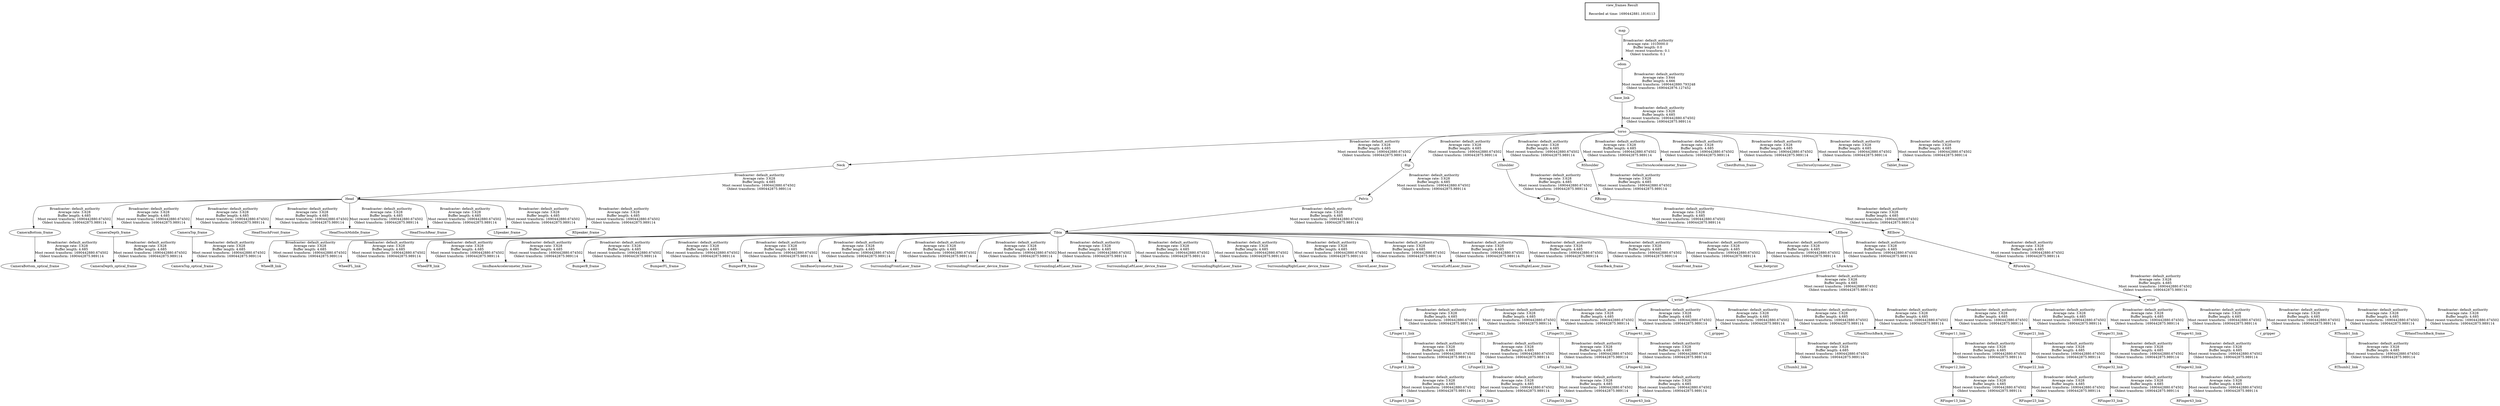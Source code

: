 digraph G {
"map" -> "odom"[label=" Broadcaster: default_authority\nAverage rate: 1010000.0\nBuffer length: 0.0\nMost recent transform: 0.1\nOldest transform: 0.1\n"];
"Neck" -> "Head"[label=" Broadcaster: default_authority\nAverage rate: 3.628\nBuffer length: 4.685\nMost recent transform: 1690442880.674502\nOldest transform: 1690442875.989114\n"];
"torso" -> "Neck"[label=" Broadcaster: default_authority\nAverage rate: 3.628\nBuffer length: 4.685\nMost recent transform: 1690442880.674502\nOldest transform: 1690442875.989114\n"];
"base_link" -> "torso"[label=" Broadcaster: default_authority\nAverage rate: 3.628\nBuffer length: 4.685\nMost recent transform: 1690442880.674502\nOldest transform: 1690442875.989114\n"];
"Hip" -> "Pelvis"[label=" Broadcaster: default_authority\nAverage rate: 3.628\nBuffer length: 4.685\nMost recent transform: 1690442880.674502\nOldest transform: 1690442875.989114\n"];
"torso" -> "Hip"[label=" Broadcaster: default_authority\nAverage rate: 3.628\nBuffer length: 4.685\nMost recent transform: 1690442880.674502\nOldest transform: 1690442875.989114\n"];
"Pelvis" -> "Tibia"[label=" Broadcaster: default_authority\nAverage rate: 3.628\nBuffer length: 4.685\nMost recent transform: 1690442880.674502\nOldest transform: 1690442875.989114\n"];
"LElbow" -> "LForeArm"[label=" Broadcaster: default_authority\nAverage rate: 3.628\nBuffer length: 4.685\nMost recent transform: 1690442880.674502\nOldest transform: 1690442875.989114\n"];
"LBicep" -> "LElbow"[label=" Broadcaster: default_authority\nAverage rate: 3.628\nBuffer length: 4.685\nMost recent transform: 1690442880.674502\nOldest transform: 1690442875.989114\n"];
"LShoulder" -> "LBicep"[label=" Broadcaster: default_authority\nAverage rate: 3.628\nBuffer length: 4.685\nMost recent transform: 1690442880.674502\nOldest transform: 1690442875.989114\n"];
"l_wrist" -> "LFinger11_link"[label=" Broadcaster: default_authority\nAverage rate: 3.628\nBuffer length: 4.685\nMost recent transform: 1690442880.674502\nOldest transform: 1690442875.989114\n"];
"LForeArm" -> "l_wrist"[label=" Broadcaster: default_authority\nAverage rate: 3.628\nBuffer length: 4.685\nMost recent transform: 1690442880.674502\nOldest transform: 1690442875.989114\n"];
"LFinger11_link" -> "LFinger12_link"[label=" Broadcaster: default_authority\nAverage rate: 3.628\nBuffer length: 4.685\nMost recent transform: 1690442880.674502\nOldest transform: 1690442875.989114\n"];
"LFinger12_link" -> "LFinger13_link"[label=" Broadcaster: default_authority\nAverage rate: 3.628\nBuffer length: 4.685\nMost recent transform: 1690442880.674502\nOldest transform: 1690442875.989114\n"];
"l_wrist" -> "LFinger21_link"[label=" Broadcaster: default_authority\nAverage rate: 3.628\nBuffer length: 4.685\nMost recent transform: 1690442880.674502\nOldest transform: 1690442875.989114\n"];
"LFinger21_link" -> "LFinger22_link"[label=" Broadcaster: default_authority\nAverage rate: 3.628\nBuffer length: 4.685\nMost recent transform: 1690442880.674502\nOldest transform: 1690442875.989114\n"];
"LFinger22_link" -> "LFinger23_link"[label=" Broadcaster: default_authority\nAverage rate: 3.628\nBuffer length: 4.685\nMost recent transform: 1690442880.674502\nOldest transform: 1690442875.989114\n"];
"l_wrist" -> "LFinger31_link"[label=" Broadcaster: default_authority\nAverage rate: 3.628\nBuffer length: 4.685\nMost recent transform: 1690442880.674502\nOldest transform: 1690442875.989114\n"];
"LFinger31_link" -> "LFinger32_link"[label=" Broadcaster: default_authority\nAverage rate: 3.628\nBuffer length: 4.685\nMost recent transform: 1690442880.674502\nOldest transform: 1690442875.989114\n"];
"LFinger32_link" -> "LFinger33_link"[label=" Broadcaster: default_authority\nAverage rate: 3.628\nBuffer length: 4.685\nMost recent transform: 1690442880.674502\nOldest transform: 1690442875.989114\n"];
"l_wrist" -> "LFinger41_link"[label=" Broadcaster: default_authority\nAverage rate: 3.628\nBuffer length: 4.685\nMost recent transform: 1690442880.674502\nOldest transform: 1690442875.989114\n"];
"LFinger41_link" -> "LFinger42_link"[label=" Broadcaster: default_authority\nAverage rate: 3.628\nBuffer length: 4.685\nMost recent transform: 1690442880.674502\nOldest transform: 1690442875.989114\n"];
"LFinger42_link" -> "LFinger43_link"[label=" Broadcaster: default_authority\nAverage rate: 3.628\nBuffer length: 4.685\nMost recent transform: 1690442880.674502\nOldest transform: 1690442875.989114\n"];
"l_wrist" -> "l_gripper"[label=" Broadcaster: default_authority\nAverage rate: 3.628\nBuffer length: 4.685\nMost recent transform: 1690442880.674502\nOldest transform: 1690442875.989114\n"];
"torso" -> "LShoulder"[label=" Broadcaster: default_authority\nAverage rate: 3.628\nBuffer length: 4.685\nMost recent transform: 1690442880.674502\nOldest transform: 1690442875.989114\n"];
"l_wrist" -> "LThumb1_link"[label=" Broadcaster: default_authority\nAverage rate: 3.628\nBuffer length: 4.685\nMost recent transform: 1690442880.674502\nOldest transform: 1690442875.989114\n"];
"LThumb1_link" -> "LThumb2_link"[label=" Broadcaster: default_authority\nAverage rate: 3.628\nBuffer length: 4.685\nMost recent transform: 1690442880.674502\nOldest transform: 1690442875.989114\n"];
"RElbow" -> "RForeArm"[label=" Broadcaster: default_authority\nAverage rate: 3.628\nBuffer length: 4.685\nMost recent transform: 1690442880.674502\nOldest transform: 1690442875.989114\n"];
"RBicep" -> "RElbow"[label=" Broadcaster: default_authority\nAverage rate: 3.628\nBuffer length: 4.685\nMost recent transform: 1690442880.674502\nOldest transform: 1690442875.989114\n"];
"RShoulder" -> "RBicep"[label=" Broadcaster: default_authority\nAverage rate: 3.628\nBuffer length: 4.685\nMost recent transform: 1690442880.674502\nOldest transform: 1690442875.989114\n"];
"r_wrist" -> "RFinger11_link"[label=" Broadcaster: default_authority\nAverage rate: 3.628\nBuffer length: 4.685\nMost recent transform: 1690442880.674502\nOldest transform: 1690442875.989114\n"];
"RForeArm" -> "r_wrist"[label=" Broadcaster: default_authority\nAverage rate: 3.628\nBuffer length: 4.685\nMost recent transform: 1690442880.674502\nOldest transform: 1690442875.989114\n"];
"RFinger11_link" -> "RFinger12_link"[label=" Broadcaster: default_authority\nAverage rate: 3.628\nBuffer length: 4.685\nMost recent transform: 1690442880.674502\nOldest transform: 1690442875.989114\n"];
"RFinger12_link" -> "RFinger13_link"[label=" Broadcaster: default_authority\nAverage rate: 3.628\nBuffer length: 4.685\nMost recent transform: 1690442880.674502\nOldest transform: 1690442875.989114\n"];
"r_wrist" -> "RFinger21_link"[label=" Broadcaster: default_authority\nAverage rate: 3.628\nBuffer length: 4.685\nMost recent transform: 1690442880.674502\nOldest transform: 1690442875.989114\n"];
"RFinger21_link" -> "RFinger22_link"[label=" Broadcaster: default_authority\nAverage rate: 3.628\nBuffer length: 4.685\nMost recent transform: 1690442880.674502\nOldest transform: 1690442875.989114\n"];
"RFinger22_link" -> "RFinger23_link"[label=" Broadcaster: default_authority\nAverage rate: 3.628\nBuffer length: 4.685\nMost recent transform: 1690442880.674502\nOldest transform: 1690442875.989114\n"];
"r_wrist" -> "RFinger31_link"[label=" Broadcaster: default_authority\nAverage rate: 3.628\nBuffer length: 4.685\nMost recent transform: 1690442880.674502\nOldest transform: 1690442875.989114\n"];
"RFinger31_link" -> "RFinger32_link"[label=" Broadcaster: default_authority\nAverage rate: 3.628\nBuffer length: 4.685\nMost recent transform: 1690442880.674502\nOldest transform: 1690442875.989114\n"];
"RFinger32_link" -> "RFinger33_link"[label=" Broadcaster: default_authority\nAverage rate: 3.628\nBuffer length: 4.685\nMost recent transform: 1690442880.674502\nOldest transform: 1690442875.989114\n"];
"r_wrist" -> "RFinger41_link"[label=" Broadcaster: default_authority\nAverage rate: 3.628\nBuffer length: 4.685\nMost recent transform: 1690442880.674502\nOldest transform: 1690442875.989114\n"];
"RFinger41_link" -> "RFinger42_link"[label=" Broadcaster: default_authority\nAverage rate: 3.628\nBuffer length: 4.685\nMost recent transform: 1690442880.674502\nOldest transform: 1690442875.989114\n"];
"RFinger42_link" -> "RFinger43_link"[label=" Broadcaster: default_authority\nAverage rate: 3.628\nBuffer length: 4.685\nMost recent transform: 1690442880.674502\nOldest transform: 1690442875.989114\n"];
"r_wrist" -> "r_gripper"[label=" Broadcaster: default_authority\nAverage rate: 3.628\nBuffer length: 4.685\nMost recent transform: 1690442880.674502\nOldest transform: 1690442875.989114\n"];
"torso" -> "RShoulder"[label=" Broadcaster: default_authority\nAverage rate: 3.628\nBuffer length: 4.685\nMost recent transform: 1690442880.674502\nOldest transform: 1690442875.989114\n"];
"r_wrist" -> "RThumb1_link"[label=" Broadcaster: default_authority\nAverage rate: 3.628\nBuffer length: 4.685\nMost recent transform: 1690442880.674502\nOldest transform: 1690442875.989114\n"];
"RThumb1_link" -> "RThumb2_link"[label=" Broadcaster: default_authority\nAverage rate: 3.628\nBuffer length: 4.685\nMost recent transform: 1690442880.674502\nOldest transform: 1690442875.989114\n"];
"Tibia" -> "WheelB_link"[label=" Broadcaster: default_authority\nAverage rate: 3.628\nBuffer length: 4.685\nMost recent transform: 1690442880.674502\nOldest transform: 1690442875.989114\n"];
"Tibia" -> "WheelFL_link"[label=" Broadcaster: default_authority\nAverage rate: 3.628\nBuffer length: 4.685\nMost recent transform: 1690442880.674502\nOldest transform: 1690442875.989114\n"];
"Tibia" -> "WheelFR_link"[label=" Broadcaster: default_authority\nAverage rate: 3.628\nBuffer length: 4.685\nMost recent transform: 1690442880.674502\nOldest transform: 1690442875.989114\n"];
"Tibia" -> "ImuBaseAccelerometer_frame"[label=" Broadcaster: default_authority\nAverage rate: 3.628\nBuffer length: 4.685\nMost recent transform: 1690442880.674502\nOldest transform: 1690442875.989114\n"];
"torso" -> "ImuTorsoAccelerometer_frame"[label=" Broadcaster: default_authority\nAverage rate: 3.628\nBuffer length: 4.685\nMost recent transform: 1690442880.674502\nOldest transform: 1690442875.989114\n"];
"Tibia" -> "BumperB_frame"[label=" Broadcaster: default_authority\nAverage rate: 3.628\nBuffer length: 4.685\nMost recent transform: 1690442880.674502\nOldest transform: 1690442875.989114\n"];
"Tibia" -> "BumperFL_frame"[label=" Broadcaster: default_authority\nAverage rate: 3.628\nBuffer length: 4.685\nMost recent transform: 1690442880.674502\nOldest transform: 1690442875.989114\n"];
"Tibia" -> "BumperFR_frame"[label=" Broadcaster: default_authority\nAverage rate: 3.628\nBuffer length: 4.685\nMost recent transform: 1690442880.674502\nOldest transform: 1690442875.989114\n"];
"CameraBottom_frame" -> "CameraBottom_optical_frame"[label=" Broadcaster: default_authority\nAverage rate: 3.628\nBuffer length: 4.685\nMost recent transform: 1690442880.674502\nOldest transform: 1690442875.989114\n"];
"Head" -> "CameraBottom_frame"[label=" Broadcaster: default_authority\nAverage rate: 3.628\nBuffer length: 4.685\nMost recent transform: 1690442880.674502\nOldest transform: 1690442875.989114\n"];
"CameraDepth_frame" -> "CameraDepth_optical_frame"[label=" Broadcaster: default_authority\nAverage rate: 3.628\nBuffer length: 4.685\nMost recent transform: 1690442880.674502\nOldest transform: 1690442875.989114\n"];
"Head" -> "CameraDepth_frame"[label=" Broadcaster: default_authority\nAverage rate: 3.628\nBuffer length: 4.685\nMost recent transform: 1690442880.674502\nOldest transform: 1690442875.989114\n"];
"CameraTop_frame" -> "CameraTop_optical_frame"[label=" Broadcaster: default_authority\nAverage rate: 3.628\nBuffer length: 4.685\nMost recent transform: 1690442880.674502\nOldest transform: 1690442875.989114\n"];
"Head" -> "CameraTop_frame"[label=" Broadcaster: default_authority\nAverage rate: 3.628\nBuffer length: 4.685\nMost recent transform: 1690442880.674502\nOldest transform: 1690442875.989114\n"];
"torso" -> "ChestButton_frame"[label=" Broadcaster: default_authority\nAverage rate: 3.628\nBuffer length: 4.685\nMost recent transform: 1690442880.674502\nOldest transform: 1690442875.989114\n"];
"Tibia" -> "ImuBaseGyrometer_frame"[label=" Broadcaster: default_authority\nAverage rate: 3.628\nBuffer length: 4.685\nMost recent transform: 1690442880.674502\nOldest transform: 1690442875.989114\n"];
"torso" -> "ImuTorsoGyrometer_frame"[label=" Broadcaster: default_authority\nAverage rate: 3.628\nBuffer length: 4.685\nMost recent transform: 1690442880.674502\nOldest transform: 1690442875.989114\n"];
"Head" -> "HeadTouchFront_frame"[label=" Broadcaster: default_authority\nAverage rate: 3.628\nBuffer length: 4.685\nMost recent transform: 1690442880.674502\nOldest transform: 1690442875.989114\n"];
"Head" -> "HeadTouchMiddle_frame"[label=" Broadcaster: default_authority\nAverage rate: 3.628\nBuffer length: 4.685\nMost recent transform: 1690442880.674502\nOldest transform: 1690442875.989114\n"];
"Head" -> "HeadTouchRear_frame"[label=" Broadcaster: default_authority\nAverage rate: 3.628\nBuffer length: 4.685\nMost recent transform: 1690442880.674502\nOldest transform: 1690442875.989114\n"];
"l_wrist" -> "LHandTouchBack_frame"[label=" Broadcaster: default_authority\nAverage rate: 3.628\nBuffer length: 4.685\nMost recent transform: 1690442880.674502\nOldest transform: 1690442875.989114\n"];
"Tibia" -> "SurroundingFrontLaser_frame"[label=" Broadcaster: default_authority\nAverage rate: 3.628\nBuffer length: 4.685\nMost recent transform: 1690442880.674502\nOldest transform: 1690442875.989114\n"];
"Tibia" -> "SurroundingFrontLaser_device_frame"[label=" Broadcaster: default_authority\nAverage rate: 3.628\nBuffer length: 4.685\nMost recent transform: 1690442880.674502\nOldest transform: 1690442875.989114\n"];
"Tibia" -> "SurroundingLeftLaser_frame"[label=" Broadcaster: default_authority\nAverage rate: 3.628\nBuffer length: 4.685\nMost recent transform: 1690442880.674502\nOldest transform: 1690442875.989114\n"];
"Tibia" -> "SurroundingLeftLaser_device_frame"[label=" Broadcaster: default_authority\nAverage rate: 3.628\nBuffer length: 4.685\nMost recent transform: 1690442880.674502\nOldest transform: 1690442875.989114\n"];
"Tibia" -> "SurroundingRightLaser_frame"[label=" Broadcaster: default_authority\nAverage rate: 3.628\nBuffer length: 4.685\nMost recent transform: 1690442880.674502\nOldest transform: 1690442875.989114\n"];
"Tibia" -> "SurroundingRightLaser_device_frame"[label=" Broadcaster: default_authority\nAverage rate: 3.628\nBuffer length: 4.685\nMost recent transform: 1690442880.674502\nOldest transform: 1690442875.989114\n"];
"Tibia" -> "ShovelLaser_frame"[label=" Broadcaster: default_authority\nAverage rate: 3.628\nBuffer length: 4.685\nMost recent transform: 1690442880.674502\nOldest transform: 1690442875.989114\n"];
"Tibia" -> "VerticalLeftLaser_frame"[label=" Broadcaster: default_authority\nAverage rate: 3.628\nBuffer length: 4.685\nMost recent transform: 1690442880.674502\nOldest transform: 1690442875.989114\n"];
"Tibia" -> "VerticalRightLaser_frame"[label=" Broadcaster: default_authority\nAverage rate: 3.628\nBuffer length: 4.685\nMost recent transform: 1690442880.674502\nOldest transform: 1690442875.989114\n"];
"r_wrist" -> "RHandTouchBack_frame"[label=" Broadcaster: default_authority\nAverage rate: 3.628\nBuffer length: 4.685\nMost recent transform: 1690442880.674502\nOldest transform: 1690442875.989114\n"];
"Tibia" -> "SonarBack_frame"[label=" Broadcaster: default_authority\nAverage rate: 3.628\nBuffer length: 4.685\nMost recent transform: 1690442880.674502\nOldest transform: 1690442875.989114\n"];
"Tibia" -> "SonarFront_frame"[label=" Broadcaster: default_authority\nAverage rate: 3.628\nBuffer length: 4.685\nMost recent transform: 1690442880.674502\nOldest transform: 1690442875.989114\n"];
"Head" -> "LSpeaker_frame"[label=" Broadcaster: default_authority\nAverage rate: 3.628\nBuffer length: 4.685\nMost recent transform: 1690442880.674502\nOldest transform: 1690442875.989114\n"];
"Head" -> "RSpeaker_frame"[label=" Broadcaster: default_authority\nAverage rate: 3.628\nBuffer length: 4.685\nMost recent transform: 1690442880.674502\nOldest transform: 1690442875.989114\n"];
"torso" -> "Tablet_frame"[label=" Broadcaster: default_authority\nAverage rate: 3.628\nBuffer length: 4.685\nMost recent transform: 1690442880.674502\nOldest transform: 1690442875.989114\n"];
"Tibia" -> "base_footprint"[label=" Broadcaster: default_authority\nAverage rate: 3.628\nBuffer length: 4.685\nMost recent transform: 1690442880.674502\nOldest transform: 1690442875.989114\n"];
"odom" -> "base_link"[label=" Broadcaster: default_authority\nAverage rate: 3.644\nBuffer length: 4.666\nMost recent transform: 1690442880.793248\nOldest transform: 1690442876.127452\n"];
edge [style=invis];
 subgraph cluster_legend { style=bold; color=black; label ="view_frames Result";
"Recorded at time: 1690442881.1816113"[ shape=plaintext ] ;
}->"map";
}